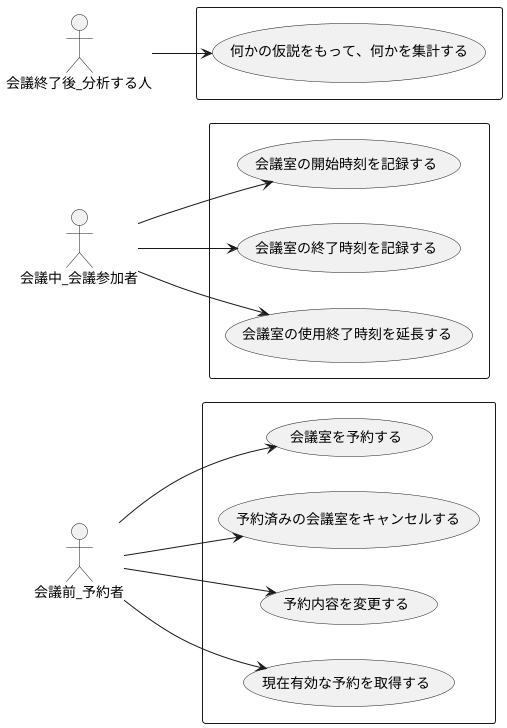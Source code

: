 @startuml
left to right direction

actor 会議前_予約者 as a1
actor 会議中_会議参加者  as a3
actor 会議終了後_分析する人 as a2

rectangle {
    a1 --> (会議室を予約する)
    a1 --> (予約済みの会議室をキャンセルする)
    a1 --> (予約内容を変更する)
    a1 --> (現在有効な予約を取得する)
}

rectangle {
    a2 --> (何かの仮説をもって、何かを集計する)
}

rectangle {
    a3 --> (会議室の開始時刻を記録する)
    a3 --> (会議室の終了時刻を記録する)
    a3 --> (会議室の使用終了時刻を延長する)
}

@enduml